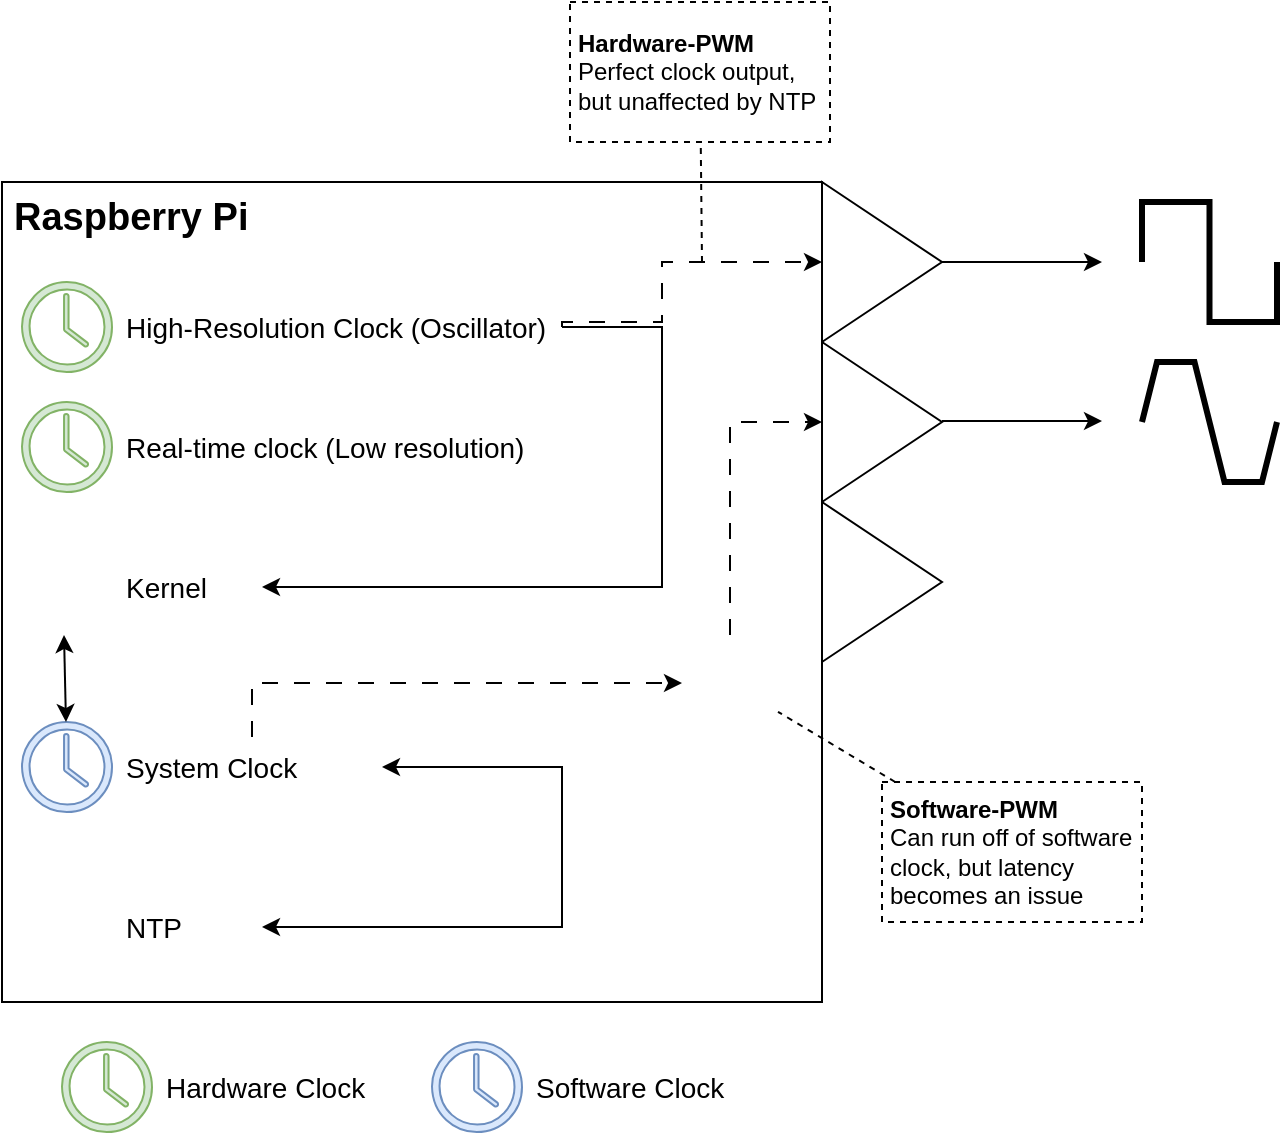 <mxfile version="22.1.17" type="device">
  <diagram name="Page-1" id="yg2vQtCzOjtEMaxWZN6v">
    <mxGraphModel dx="1304" dy="711" grid="1" gridSize="10" guides="1" tooltips="1" connect="1" arrows="1" fold="1" page="1" pageScale="1" pageWidth="850" pageHeight="1100" math="0" shadow="0">
      <root>
        <mxCell id="0" />
        <mxCell id="1" parent="0" />
        <mxCell id="HZhyhMfIyXB1KFQfmA_R-1" value="&lt;div style=&quot;font-size: 19px;&quot;&gt;Raspberry Pi&lt;br style=&quot;font-size: 19px;&quot;&gt;&lt;/div&gt;" style="whiteSpace=wrap;html=1;aspect=fixed;align=left;verticalAlign=top;fontSize=19;fontStyle=1;spacingLeft=4;" vertex="1" parent="1">
          <mxGeometry x="80" y="230" width="410" height="410" as="geometry" />
        </mxCell>
        <mxCell id="HZhyhMfIyXB1KFQfmA_R-5" value="" style="group" vertex="1" connectable="0" parent="1">
          <mxGeometry x="90" y="280" width="270" height="45" as="geometry" />
        </mxCell>
        <mxCell id="HZhyhMfIyXB1KFQfmA_R-3" value="" style="sketch=0;pointerEvents=1;shadow=0;dashed=0;html=1;labelPosition=center;verticalLabelPosition=bottom;verticalAlign=top;outlineConnect=0;align=center;shape=mxgraph.office.concepts.clock;fillColor=#d5e8d4;strokeColor=#82b366;" vertex="1" parent="HZhyhMfIyXB1KFQfmA_R-5">
          <mxGeometry width="45" height="45" as="geometry" />
        </mxCell>
        <mxCell id="HZhyhMfIyXB1KFQfmA_R-4" value="High-Resolution Clock (Oscillator)" style="text;html=1;strokeColor=none;fillColor=none;align=left;verticalAlign=middle;whiteSpace=wrap;rounded=0;fontSize=14;" vertex="1" parent="HZhyhMfIyXB1KFQfmA_R-5">
          <mxGeometry x="50" y="7.5" width="220" height="30" as="geometry" />
        </mxCell>
        <mxCell id="HZhyhMfIyXB1KFQfmA_R-6" value="" style="group" vertex="1" connectable="0" parent="1">
          <mxGeometry x="90" y="340" width="270" height="45" as="geometry" />
        </mxCell>
        <mxCell id="HZhyhMfIyXB1KFQfmA_R-7" value="" style="sketch=0;pointerEvents=1;shadow=0;dashed=0;html=1;labelPosition=center;verticalLabelPosition=bottom;verticalAlign=top;outlineConnect=0;align=center;shape=mxgraph.office.concepts.clock;fillColor=#d5e8d4;strokeColor=#82b366;" vertex="1" parent="HZhyhMfIyXB1KFQfmA_R-6">
          <mxGeometry width="45" height="45" as="geometry" />
        </mxCell>
        <mxCell id="HZhyhMfIyXB1KFQfmA_R-8" value="Real-time clock (Low resolution)" style="text;html=1;strokeColor=none;fillColor=none;align=left;verticalAlign=middle;whiteSpace=wrap;rounded=0;fontSize=14;" vertex="1" parent="HZhyhMfIyXB1KFQfmA_R-6">
          <mxGeometry x="50" y="7.5" width="220" height="30" as="geometry" />
        </mxCell>
        <mxCell id="HZhyhMfIyXB1KFQfmA_R-9" value="" style="group" vertex="1" connectable="0" parent="1">
          <mxGeometry x="90" y="500" width="270" height="45" as="geometry" />
        </mxCell>
        <mxCell id="HZhyhMfIyXB1KFQfmA_R-10" value="" style="sketch=0;pointerEvents=1;shadow=0;dashed=0;html=1;labelPosition=center;verticalLabelPosition=bottom;verticalAlign=top;outlineConnect=0;align=center;shape=mxgraph.office.concepts.clock;fillColor=#dae8fc;strokeColor=#6c8ebf;" vertex="1" parent="HZhyhMfIyXB1KFQfmA_R-9">
          <mxGeometry width="45" height="45" as="geometry" />
        </mxCell>
        <mxCell id="HZhyhMfIyXB1KFQfmA_R-11" value="System Clock" style="text;html=1;strokeColor=none;fillColor=none;align=left;verticalAlign=middle;whiteSpace=wrap;rounded=0;fontSize=14;" vertex="1" parent="HZhyhMfIyXB1KFQfmA_R-9">
          <mxGeometry x="50" y="7.5" width="130" height="30" as="geometry" />
        </mxCell>
        <mxCell id="HZhyhMfIyXB1KFQfmA_R-12" value="" style="group" vertex="1" connectable="0" parent="1">
          <mxGeometry x="90" y="410" width="270" height="46.5" as="geometry" />
        </mxCell>
        <mxCell id="HZhyhMfIyXB1KFQfmA_R-14" value="Kernel" style="text;html=1;strokeColor=none;fillColor=none;align=left;verticalAlign=middle;whiteSpace=wrap;rounded=0;fontSize=14;" vertex="1" parent="HZhyhMfIyXB1KFQfmA_R-12">
          <mxGeometry x="50" y="7.5" width="70" height="30" as="geometry" />
        </mxCell>
        <mxCell id="HZhyhMfIyXB1KFQfmA_R-15" value="" style="shape=image;html=1;verticalAlign=top;verticalLabelPosition=bottom;labelBackgroundColor=#ffffff;imageAspect=0;aspect=fixed;image=https://cdn1.iconfinder.com/data/icons/CrystalClear/128x128/apps/tux.png" vertex="1" parent="HZhyhMfIyXB1KFQfmA_R-12">
          <mxGeometry x="-3" y="-1.5" width="48" height="48" as="geometry" />
        </mxCell>
        <mxCell id="HZhyhMfIyXB1KFQfmA_R-16" value="" style="endArrow=classic;html=1;rounded=0;exitX=1;exitY=0.5;exitDx=0;exitDy=0;entryX=1;entryY=0.5;entryDx=0;entryDy=0;edgeStyle=elbowEdgeStyle;" edge="1" parent="1" source="HZhyhMfIyXB1KFQfmA_R-4" target="HZhyhMfIyXB1KFQfmA_R-14">
          <mxGeometry width="50" height="50" relative="1" as="geometry">
            <mxPoint x="370" y="510" as="sourcePoint" />
            <mxPoint x="420" y="460" as="targetPoint" />
            <Array as="points">
              <mxPoint x="410" y="418" />
            </Array>
          </mxGeometry>
        </mxCell>
        <mxCell id="HZhyhMfIyXB1KFQfmA_R-17" value="" style="endArrow=classic;startArrow=classic;html=1;rounded=0;exitX=0.5;exitY=1;exitDx=0;exitDy=0;" edge="1" parent="1" source="HZhyhMfIyXB1KFQfmA_R-15" target="HZhyhMfIyXB1KFQfmA_R-10">
          <mxGeometry width="50" height="50" relative="1" as="geometry">
            <mxPoint x="370" y="510" as="sourcePoint" />
            <mxPoint x="420" y="460" as="targetPoint" />
          </mxGeometry>
        </mxCell>
        <mxCell id="HZhyhMfIyXB1KFQfmA_R-19" value="" style="group" vertex="1" connectable="0" parent="1">
          <mxGeometry x="90" y="580" width="270" height="46.5" as="geometry" />
        </mxCell>
        <mxCell id="HZhyhMfIyXB1KFQfmA_R-20" value="NTP" style="text;html=1;strokeColor=none;fillColor=none;align=left;verticalAlign=middle;whiteSpace=wrap;rounded=0;fontSize=14;" vertex="1" parent="HZhyhMfIyXB1KFQfmA_R-19">
          <mxGeometry x="50" y="7.5" width="70" height="30" as="geometry" />
        </mxCell>
        <mxCell id="HZhyhMfIyXB1KFQfmA_R-22" value="" style="shape=image;html=1;verticalAlign=top;verticalLabelPosition=bottom;labelBackgroundColor=#ffffff;imageAspect=0;aspect=fixed;image=https://cdn3.iconfinder.com/data/icons/internet-and-web-4/78/internt_web_technology-01-128.png" vertex="1" parent="HZhyhMfIyXB1KFQfmA_R-19">
          <mxGeometry x="1" y="3.25" width="40" height="40" as="geometry" />
        </mxCell>
        <mxCell id="HZhyhMfIyXB1KFQfmA_R-23" value="" style="endArrow=classic;startArrow=classic;html=1;rounded=0;exitX=1;exitY=0.5;exitDx=0;exitDy=0;entryX=1;entryY=0.5;entryDx=0;entryDy=0;edgeStyle=elbowEdgeStyle;" edge="1" parent="1" source="HZhyhMfIyXB1KFQfmA_R-20" target="HZhyhMfIyXB1KFQfmA_R-11">
          <mxGeometry width="50" height="50" relative="1" as="geometry">
            <mxPoint x="370" y="510" as="sourcePoint" />
            <mxPoint x="420" y="460" as="targetPoint" />
            <Array as="points">
              <mxPoint x="360" y="530" />
            </Array>
          </mxGeometry>
        </mxCell>
        <mxCell id="HZhyhMfIyXB1KFQfmA_R-25" value="" style="triangle;whiteSpace=wrap;html=1;" vertex="1" parent="1">
          <mxGeometry x="490" y="230" width="60" height="80" as="geometry" />
        </mxCell>
        <mxCell id="HZhyhMfIyXB1KFQfmA_R-26" value="" style="triangle;whiteSpace=wrap;html=1;" vertex="1" parent="1">
          <mxGeometry x="490" y="310" width="60" height="80" as="geometry" />
        </mxCell>
        <mxCell id="HZhyhMfIyXB1KFQfmA_R-27" value="" style="triangle;whiteSpace=wrap;html=1;" vertex="1" parent="1">
          <mxGeometry x="490" y="390" width="60" height="80" as="geometry" />
        </mxCell>
        <mxCell id="HZhyhMfIyXB1KFQfmA_R-28" value="" style="endArrow=classic;html=1;rounded=0;exitX=1;exitY=0.5;exitDx=0;exitDy=0;edgeStyle=orthogonalEdgeStyle;dashed=1;dashPattern=8 8;" edge="1" parent="1" source="HZhyhMfIyXB1KFQfmA_R-4" target="HZhyhMfIyXB1KFQfmA_R-25">
          <mxGeometry width="50" height="50" relative="1" as="geometry">
            <mxPoint x="375" y="290" as="sourcePoint" />
            <mxPoint x="425" y="240" as="targetPoint" />
            <Array as="points">
              <mxPoint x="360" y="300" />
              <mxPoint x="410" y="300" />
              <mxPoint x="410" y="270" />
            </Array>
          </mxGeometry>
        </mxCell>
        <mxCell id="HZhyhMfIyXB1KFQfmA_R-29" value="&lt;b&gt;Hardware-PWM&lt;/b&gt;&lt;br&gt;Perfect clock output, but unaffected by NTP" style="text;html=1;strokeColor=default;fillColor=default;align=left;verticalAlign=middle;whiteSpace=wrap;rounded=0;perimeterSpacing=0;spacing=2;dashed=1;spacingLeft=2;" vertex="1" parent="1">
          <mxGeometry x="364" y="140" width="130" height="70" as="geometry" />
        </mxCell>
        <mxCell id="HZhyhMfIyXB1KFQfmA_R-30" value="" style="endArrow=none;dashed=1;html=1;rounded=0;" edge="1" parent="1" target="HZhyhMfIyXB1KFQfmA_R-29">
          <mxGeometry width="50" height="50" relative="1" as="geometry">
            <mxPoint x="430" y="270" as="sourcePoint" />
            <mxPoint x="420" y="410" as="targetPoint" />
          </mxGeometry>
        </mxCell>
        <mxCell id="HZhyhMfIyXB1KFQfmA_R-31" value="" style="shape=image;html=1;verticalAlign=top;verticalLabelPosition=bottom;labelBackgroundColor=#ffffff;imageAspect=0;aspect=fixed;image=https://cdn2.iconfinder.com/data/icons/onebit/PNG/terminal_prompt.png" vertex="1" parent="1">
          <mxGeometry x="420" y="456.5" width="48" height="48" as="geometry" />
        </mxCell>
        <mxCell id="HZhyhMfIyXB1KFQfmA_R-32" value="" style="endArrow=classic;html=1;rounded=0;exitX=0.5;exitY=0;exitDx=0;exitDy=0;edgeStyle=orthogonalEdgeStyle;dashed=1;dashPattern=8 8;entryX=0;entryY=0.5;entryDx=0;entryDy=0;" edge="1" parent="1" source="HZhyhMfIyXB1KFQfmA_R-11" target="HZhyhMfIyXB1KFQfmA_R-31">
          <mxGeometry width="50" height="50" relative="1" as="geometry">
            <mxPoint x="370" y="313" as="sourcePoint" />
            <mxPoint x="500" y="280" as="targetPoint" />
          </mxGeometry>
        </mxCell>
        <mxCell id="HZhyhMfIyXB1KFQfmA_R-33" value="&lt;b&gt;Software-PWM&lt;/b&gt;&lt;br&gt;Can run off of software clock, but latency becomes an issue" style="text;html=1;strokeColor=default;fillColor=default;align=left;verticalAlign=middle;whiteSpace=wrap;rounded=0;perimeterSpacing=0;spacing=2;dashed=1;spacingLeft=2;" vertex="1" parent="1">
          <mxGeometry x="520" y="530" width="130" height="70" as="geometry" />
        </mxCell>
        <mxCell id="HZhyhMfIyXB1KFQfmA_R-34" value="" style="endArrow=none;dashed=1;html=1;rounded=0;" edge="1" parent="1" source="HZhyhMfIyXB1KFQfmA_R-33" target="HZhyhMfIyXB1KFQfmA_R-31">
          <mxGeometry width="50" height="50" relative="1" as="geometry">
            <mxPoint x="440" y="280" as="sourcePoint" />
            <mxPoint x="439" y="220" as="targetPoint" />
          </mxGeometry>
        </mxCell>
        <mxCell id="HZhyhMfIyXB1KFQfmA_R-35" value="" style="endArrow=classic;html=1;rounded=0;edgeStyle=orthogonalEdgeStyle;dashed=1;dashPattern=8 8;entryX=0;entryY=0.5;entryDx=0;entryDy=0;exitX=0.5;exitY=0;exitDx=0;exitDy=0;" edge="1" parent="1" source="HZhyhMfIyXB1KFQfmA_R-31" target="HZhyhMfIyXB1KFQfmA_R-26">
          <mxGeometry width="50" height="50" relative="1" as="geometry">
            <mxPoint x="410" y="730" as="sourcePoint" />
            <mxPoint x="430" y="491" as="targetPoint" />
            <Array as="points">
              <mxPoint x="444" y="350" />
            </Array>
          </mxGeometry>
        </mxCell>
        <mxCell id="HZhyhMfIyXB1KFQfmA_R-36" value="" style="pointerEvents=1;verticalLabelPosition=bottom;shadow=0;dashed=0;align=center;html=1;verticalAlign=top;shape=mxgraph.electrical.waveforms.square_wave;strokeWidth=3;" vertex="1" parent="1">
          <mxGeometry x="650" y="240" width="67.5" height="60" as="geometry" />
        </mxCell>
        <mxCell id="HZhyhMfIyXB1KFQfmA_R-37" value="" style="endArrow=classic;html=1;rounded=0;exitX=1;exitY=0.5;exitDx=0;exitDy=0;endFill=1;" edge="1" parent="1" source="HZhyhMfIyXB1KFQfmA_R-25">
          <mxGeometry width="50" height="50" relative="1" as="geometry">
            <mxPoint x="420" y="430" as="sourcePoint" />
            <mxPoint x="630" y="270" as="targetPoint" />
          </mxGeometry>
        </mxCell>
        <mxCell id="HZhyhMfIyXB1KFQfmA_R-38" value="" style="endArrow=classic;html=1;rounded=0;exitX=1;exitY=0.5;exitDx=0;exitDy=0;endFill=1;" edge="1" parent="1">
          <mxGeometry width="50" height="50" relative="1" as="geometry">
            <mxPoint x="550" y="349.55" as="sourcePoint" />
            <mxPoint x="630" y="349.55" as="targetPoint" />
          </mxGeometry>
        </mxCell>
        <mxCell id="HZhyhMfIyXB1KFQfmA_R-39" value="" style="pointerEvents=1;verticalLabelPosition=bottom;shadow=0;dashed=0;align=center;html=1;verticalAlign=top;shape=mxgraph.electrical.waveforms.slow_square_wave;strokeWidth=3;" vertex="1" parent="1">
          <mxGeometry x="650" y="320" width="67.5" height="60" as="geometry" />
        </mxCell>
        <mxCell id="HZhyhMfIyXB1KFQfmA_R-41" value="" style="group" vertex="1" connectable="0" parent="1">
          <mxGeometry x="295" y="660" width="270" height="45" as="geometry" />
        </mxCell>
        <mxCell id="HZhyhMfIyXB1KFQfmA_R-42" value="" style="sketch=0;pointerEvents=1;shadow=0;dashed=0;html=1;labelPosition=center;verticalLabelPosition=bottom;verticalAlign=top;outlineConnect=0;align=center;shape=mxgraph.office.concepts.clock;fillColor=#dae8fc;strokeColor=#6c8ebf;" vertex="1" parent="HZhyhMfIyXB1KFQfmA_R-41">
          <mxGeometry width="45" height="45" as="geometry" />
        </mxCell>
        <mxCell id="HZhyhMfIyXB1KFQfmA_R-43" value="Software Clock" style="text;html=1;strokeColor=none;fillColor=none;align=left;verticalAlign=middle;whiteSpace=wrap;rounded=0;fontSize=14;" vertex="1" parent="HZhyhMfIyXB1KFQfmA_R-41">
          <mxGeometry x="50" y="7.5" width="130" height="30" as="geometry" />
        </mxCell>
        <mxCell id="HZhyhMfIyXB1KFQfmA_R-44" value="" style="group" vertex="1" connectable="0" parent="1">
          <mxGeometry x="110" y="660" width="270" height="45" as="geometry" />
        </mxCell>
        <mxCell id="HZhyhMfIyXB1KFQfmA_R-45" value="" style="sketch=0;pointerEvents=1;shadow=0;dashed=0;html=1;labelPosition=center;verticalLabelPosition=bottom;verticalAlign=top;outlineConnect=0;align=center;shape=mxgraph.office.concepts.clock;fillColor=#d5e8d4;strokeColor=#82b366;" vertex="1" parent="HZhyhMfIyXB1KFQfmA_R-44">
          <mxGeometry width="45" height="45" as="geometry" />
        </mxCell>
        <mxCell id="HZhyhMfIyXB1KFQfmA_R-46" value="Hardware Clock" style="text;html=1;strokeColor=none;fillColor=none;align=left;verticalAlign=middle;whiteSpace=wrap;rounded=0;fontSize=14;" vertex="1" parent="HZhyhMfIyXB1KFQfmA_R-44">
          <mxGeometry x="50" y="7.5" width="220" height="30" as="geometry" />
        </mxCell>
      </root>
    </mxGraphModel>
  </diagram>
</mxfile>
